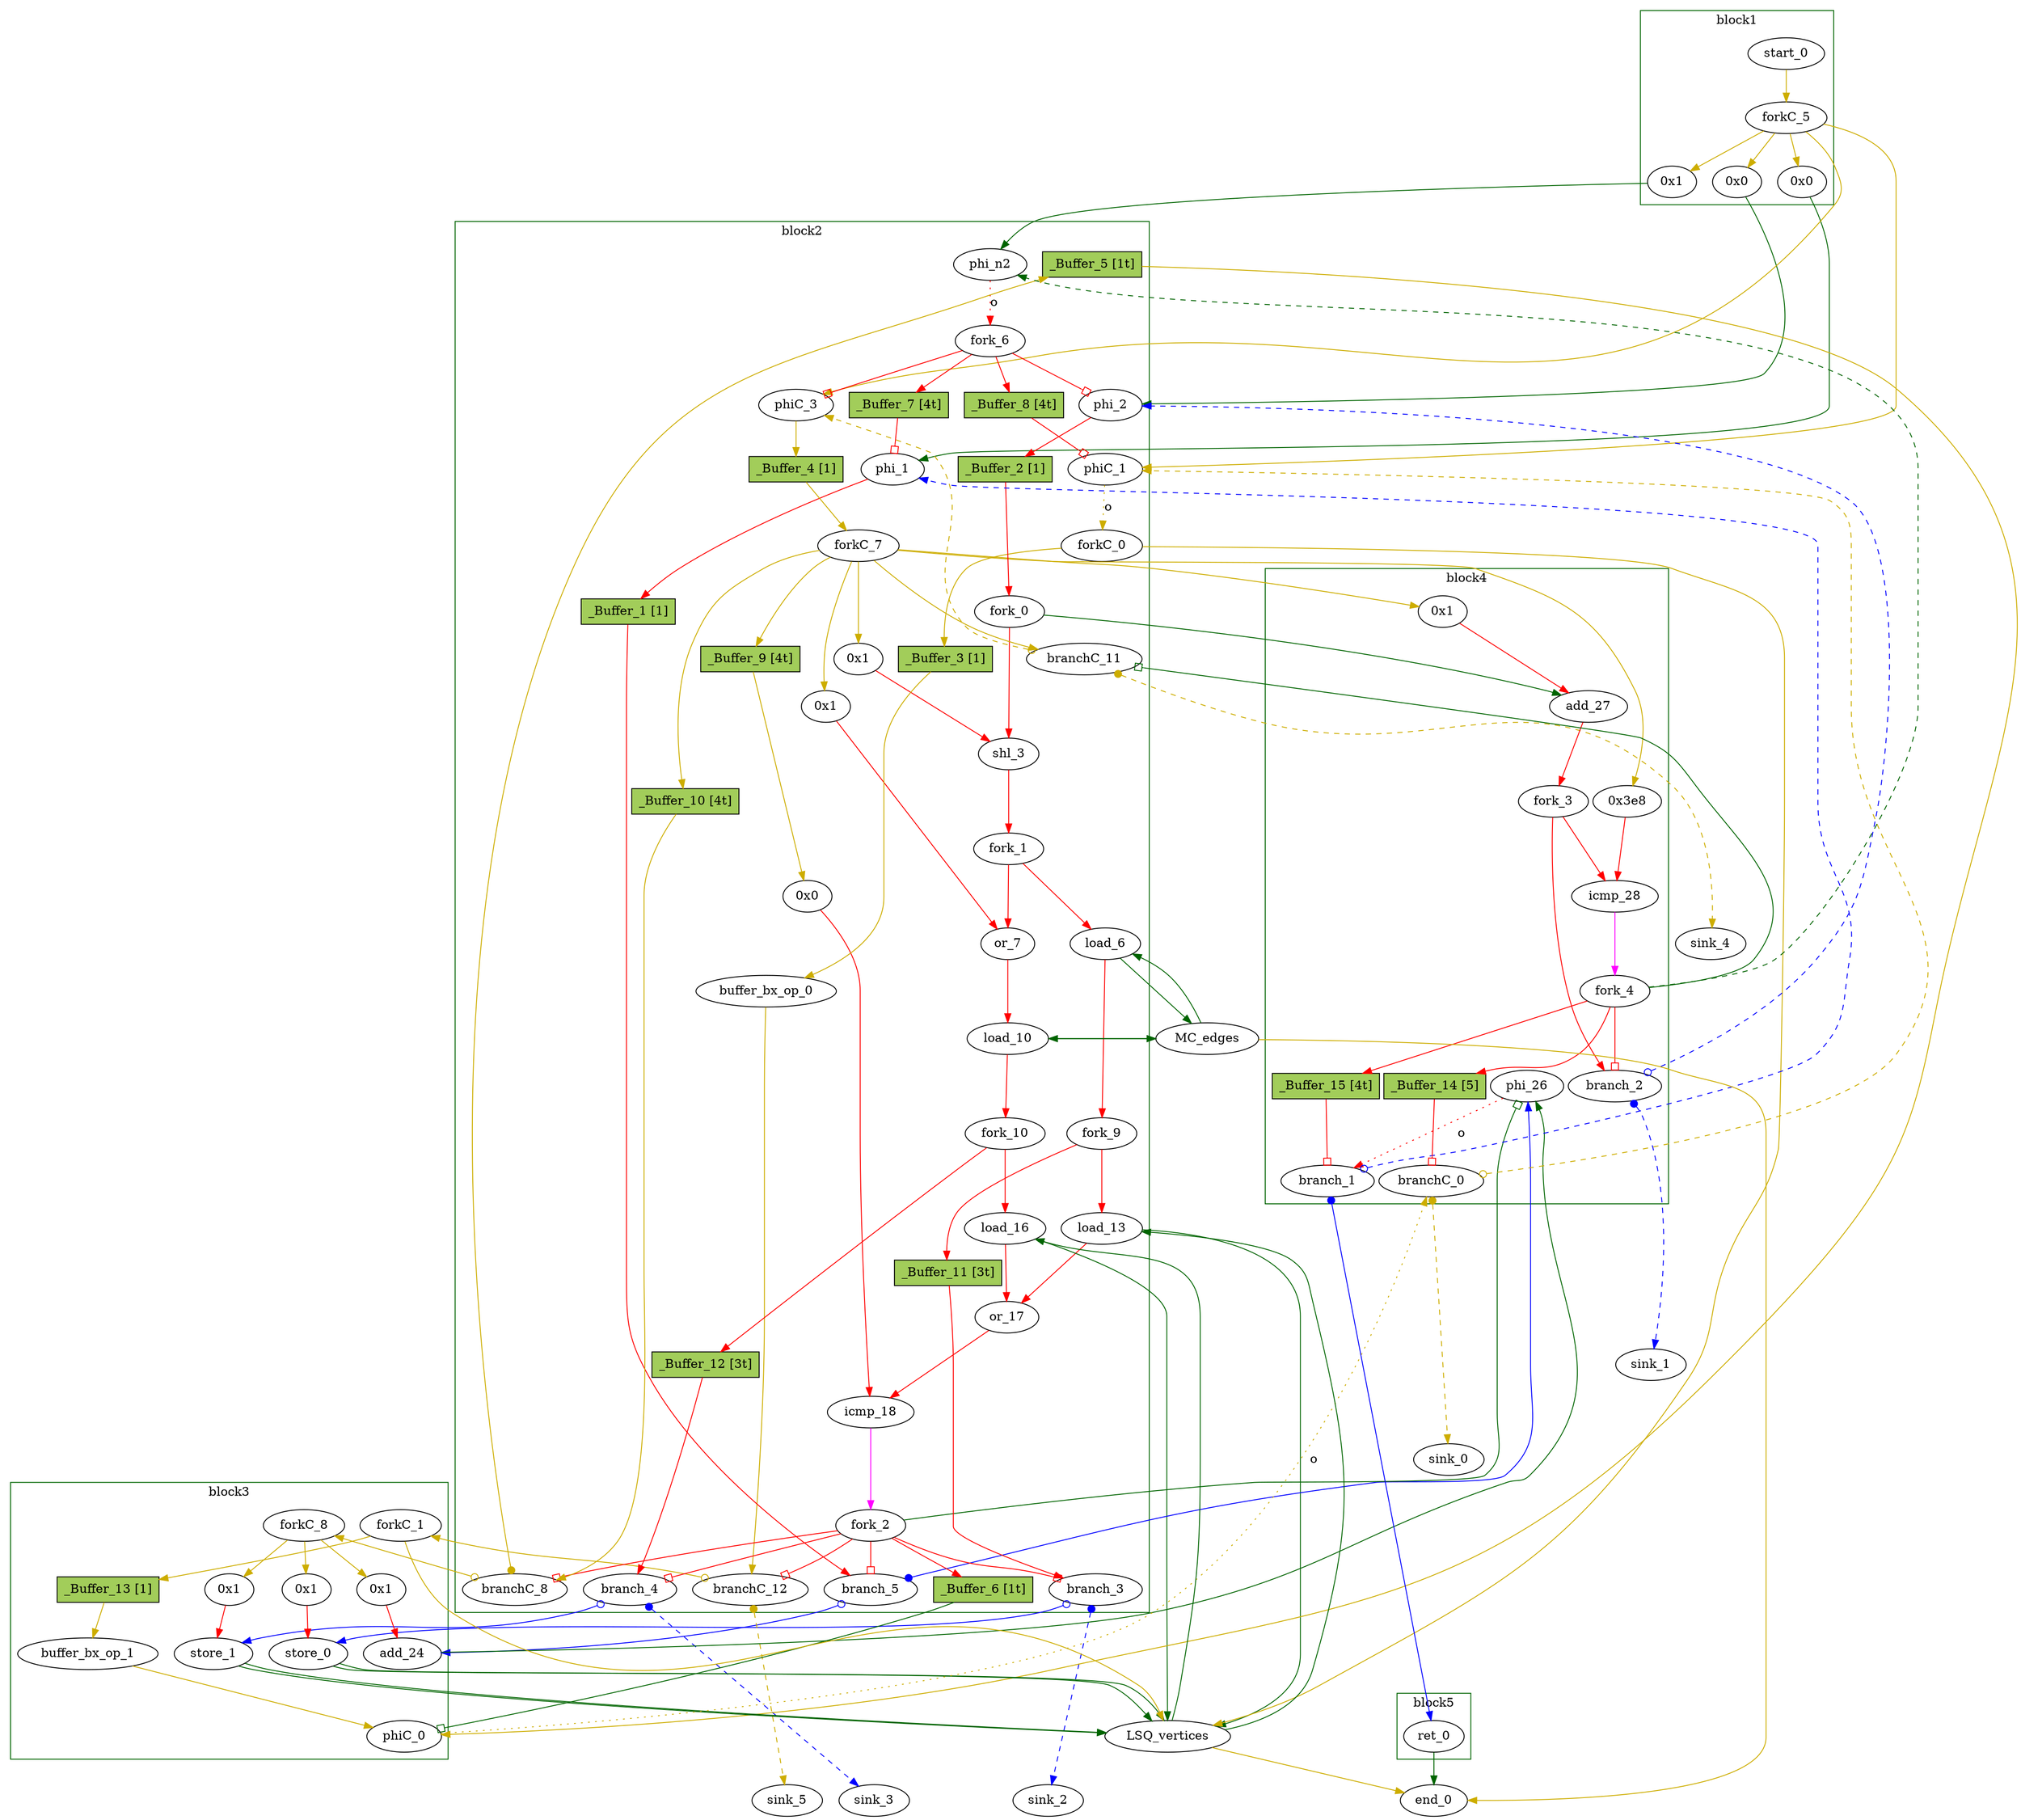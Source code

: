 // Number of blocks: 81
// Number of channels: 140
Digraph G {

  // Blocks
subgraph cluster_1 {
color = "darkgreen"
label = "block1"
  cst_0 [type=Constant, in="in1:32", out="out1:32", bbID = 1, value="0x0", label="0x0",  shape=oval];
  cst_1 [type=Constant, in="in1:32", out="out1:32", bbID = 1, value="0x0", label="0x0",  shape=oval];
  start_0 [type=Entry, in="in1:0", out="out1:0", bbID = 1,  shape=oval];
  cst_10 [type=Constant, in="in1:32", out="out1:32", bbID = 1, value="0x1", label="0x1",  shape=oval];
  forkC_5 [type=Fork, in="in1:0", out="out1:0 out2:0 out3:0 out4:0 out5:0", bbID = 1,  shape=oval];
}
subgraph cluster_2 {
color = "darkgreen"
label = "block2"
  phi_1 [type=Mux, in="in1?:1 in2:32 in3:32", out="out1:32", delay=0.366, bbID = 2, retimingDiff=3.5,  shape=oval];
  phi_2 [type=Mux, in="in1?:1 in2:32 in3:32", out="out1:32", delay=0.366, bbID = 2,  shape=oval];
  cst_2 [type=Constant, in="in1:32", out="out1:32", bbID = 2, value="0x1", label="0x1", retimingDiff=1,  shape=oval];
  shl_3 [type=Operator, in="in1:32 in2:32", out="out1:32", op = "shl_op", bbID = 2, retimingDiff=1,  shape=oval];
  load_6 [type=Operator, in="in1:32 in2:32", out="out1:32 out2:32", op = "mc_load_op", latency=2, bbID = 2, portID = 0, offset = 0, retimingDiff=1,  shape=oval];
  cst_3 [type=Constant, in="in1:32", out="out1:32", bbID = 2, value="0x1", label="0x1", retimingDiff=1,  shape=oval];
  or_7 [type=Operator, in="in1:32 in2:32", out="out1:32", op = "or_op", bbID = 2, retimingDiff=1,  shape=oval];
  load_10 [type=Operator, in="in1:32 in2:32", out="out1:32 out2:32", op = "mc_load_op", latency=2, bbID = 2, portID = 1, offset = 0, retimingDiff=1,  shape=oval];
  load_13 [type=Operator, in="in1:32 in2:32", out="out1:32 out2:32", op = "lsq_load_op", latency=5, bbID = 2, portID = 0, offset = 0, retimingDiff=2.5,  shape=oval];
  load_16 [type=Operator, in="in1:32 in2:32", out="out1:32 out2:32", op = "lsq_load_op", latency=5, bbID = 2, portID = 1, offset = 0, retimingDiff=2.5,  shape=oval];
  or_17 [type=Operator, in="in1:32 in2:32", out="out1:32", op = "or_op", bbID = 2, retimingDiff=4.5,  shape=oval];
  cst_4 [type=Constant, in="in1:32", out="out1:32", bbID = 2, value="0x0", label="0x0", retimingDiff=4.5,  shape=oval];
  icmp_18 [type=Operator, in="in1:32 in2:32", out="out1:1", op = "icmp_eq_op", delay=1.53, bbID = 2, retimingDiff=4.5,  shape=oval];
  forkC_0 [type=Fork, in="in1:0", out="out1:0 out2:0", bbID = 2, retimingDiff=4,  shape=oval];
  buffer_bx_op_0 [type=Operator, in="in1:0", out="out1:0", op = "buffer_bx_op", latency=1, bbID = 2, retimingDiff=0.5,  shape=oval];
  phiC_1 [type=Mux, in="in1?:1 in2:0 in3:0", out="out1:0", delay=0.166, bbID = 2, retimingDiff=4,  shape=oval];
  phi_n2 [type=Merge, in="in1:32 in2:32*i", out="out1:32", delay=0.366, bbID = 2,  shape=oval];
  phiC_3 [type=Mux, in="in1?:1 in2:0 in3:0", out="out1:0", delay=0.166, bbID = 2,  shape=oval];
  branch_3 [type=Branch, in="in1:32 in2?:1*i", out="out1+:32 out2-:32", bbID = 2, retimingDiff=4.5,  shape=oval];
  branch_4 [type=Branch, in="in1:32 in2?:1*i", out="out1+:32 out2-:32", bbID = 2, retimingDiff=4.5,  shape=oval];
  branch_5 [type=Branch, in="in1:32 in2?:1*i", out="out1+:32 out2-:32", bbID = 2, retimingDiff=4.5,  shape=oval];
  branchC_8 [type=Branch, in="in1:0 in2?:1*i", out="out1+:0 out2-:0", bbID = 2, retimingDiff=4.5,  shape=oval];
  branchC_11 [type=Branch, in="in1:0 in2?:1*i", out="out1+:0 out2-:0", bbID = 2, retimingDiff=1,  shape=oval];
  branchC_12 [type=Branch, in="in1:0 in2?:1*i", out="out1+:0 out2-:0", bbID = 2, retimingDiff=4.5,  shape=oval];
  fork_0 [type=Fork, in="in1:32", out="out1:32 out2:32", bbID = 2, retimingDiff=1,  shape=oval];
  fork_1 [type=Fork, in="in1:32", out="out1:32 out2:32", bbID = 2, retimingDiff=1,  shape=oval];
  fork_2 [type=Fork, in="in1:32", out="out1:32 out2:32 out3:32 out4:32 out5:32 out6:32 out7:32", bbID = 2, retimingDiff=4.5,  shape=oval];
  fork_6 [type=Fork, in="in1:32", out="out1:32 out2:32 out3:32 out4:32", bbID = 2,  shape=oval];
  forkC_7 [type=Fork, in="in1:0", out="out1:0 out2:0 out3:0 out4:0 out5:0 out6:0 out7:0", bbID = 2, retimingDiff=1,  shape=oval];
  fork_9 [type=Fork, in="in1:32", out="out1:32 out2:32", bbID = 2, retimingDiff=2,  shape=oval];
  fork_10 [type=Fork, in="in1:32", out="out1:32 out2:32", bbID = 2, retimingDiff=2,  shape=oval];
  _Buffer_1 [type=Buffer, in="in1:32", out="out1:32", bbID = 2, slots=1, transparent=false, label="_Buffer_1 [1]",  shape=box, style=filled, fillcolor=darkolivegreen3, height = 0.4];
  _Buffer_2 [type=Buffer, in="in1:32", out="out1:32", bbID = 2, slots=1, transparent=false, label="_Buffer_2 [1]",  shape=box, style=filled, fillcolor=darkolivegreen3, height = 0.4];
  _Buffer_3 [type=Buffer, in="in1:0", out="out1:0", bbID = 2, slots=1, transparent=false, label="_Buffer_3 [1]",  shape=box, style=filled, fillcolor=darkolivegreen3, height = 0.4];
  _Buffer_4 [type=Buffer, in="in1:0", out="out1:0", bbID = 2, slots=1, transparent=false, label="_Buffer_4 [1]",  shape=box, style=filled, fillcolor=darkolivegreen3, height = 0.4];
  _Buffer_5 [type=Buffer, in="in1:0", out="out1:0", bbID = 2, slots=1, transparent=true, label="_Buffer_5 [1t]",  shape=box, style=filled, fillcolor=darkolivegreen3, height = 0.4];
  _Buffer_6 [type=Buffer, in="in1:32", out="out1:32", bbID = 2, slots=1, transparent=true, label="_Buffer_6 [1t]",  shape=box, style=filled, fillcolor=darkolivegreen3, height = 0.4];
  _Buffer_7 [type=Buffer, in="in1:32", out="out1:32", bbID = 2, slots=4, transparent=true, label="_Buffer_7 [4t]",  shape=box, style=filled, fillcolor=darkolivegreen3, height = 0.4];
  _Buffer_8 [type=Buffer, in="in1:32", out="out1:32", bbID = 2, slots=4, transparent=true, label="_Buffer_8 [4t]",  shape=box, style=filled, fillcolor=darkolivegreen3, height = 0.4];
  _Buffer_9 [type=Buffer, in="in1:0", out="out1:0", bbID = 2, slots=4, transparent=true, label="_Buffer_9 [4t]",  shape=box, style=filled, fillcolor=darkolivegreen3, height = 0.4];
  _Buffer_10 [type=Buffer, in="in1:0", out="out1:0", bbID = 2, slots=4, transparent=true, label="_Buffer_10 [4t]",  shape=box, style=filled, fillcolor=darkolivegreen3, height = 0.4];
  _Buffer_11 [type=Buffer, in="in1:32", out="out1:32", bbID = 2, slots=3, transparent=true, label="_Buffer_11 [3t]",  shape=box, style=filled, fillcolor=darkolivegreen3, height = 0.4];
  _Buffer_12 [type=Buffer, in="in1:32", out="out1:32", bbID = 2, slots=3, transparent=true, label="_Buffer_12 [3t]",  shape=box, style=filled, fillcolor=darkolivegreen3, height = 0.4];
}
subgraph cluster_3 {
color = "darkgreen"
label = "block3"
  cst_5 [type=Constant, in="in1:32", out="out1:32", bbID = 3, value="0x1", label="0x1", retimingDiff=4.5,  shape=oval];
  store_0 [type=Operator, in="in1:32 in2:32", out="out1:32 out2:32", op = "lsq_store_op", bbID = 3, portID = 0, offset = 0,  shape=oval];
  cst_6 [type=Constant, in="in1:32", out="out1:32", bbID = 3, value="0x1", label="0x1", retimingDiff=4.5,  shape=oval];
  store_1 [type=Operator, in="in1:32 in2:32", out="out1:32 out2:32", op = "lsq_store_op", bbID = 3, portID = 1, offset = 0,  shape=oval];
  cst_7 [type=Constant, in="in1:32", out="out1:32", bbID = 3, value="0x1", label="0x1", retimingDiff=4.5,  shape=oval];
  add_24 [type=Operator, in="in1:32 in2:32", out="out1:32", op = "add_op", delay=1.693, bbID = 3, retimingDiff=4.5,  shape=oval];
  forkC_1 [type=Fork, in="in1:0", out="out1:0 out2:0", bbID = 3, retimingDiff=4.5,  shape=oval];
  buffer_bx_op_1 [type=Operator, in="in1:0", out="out1:0", op = "buffer_bx_op", latency=1, bbID = 3, retimingDiff=0.5,  shape=oval];
  phiC_0 [type=Mux, in="in1?:1*i in2:0 in3:0", out="out1:0", delay=0.166, bbID = 3, retimingDiff=5,  shape=oval];
  forkC_8 [type=Fork, in="in1:0", out="out1:0 out2:0 out3:0", bbID = 3, retimingDiff=4.5,  shape=oval];
  _Buffer_13 [type=Buffer, in="in1:0", out="out1:0", bbID = 3, slots=1, transparent=false, label="_Buffer_13 [1]",  shape=box, style=filled, fillcolor=darkolivegreen3, height = 0.4];
}
subgraph cluster_4 {
color = "darkgreen"
label = "block4"
  phi_26 [type=Mux, in="in1?:1*i in2:32 in3:32", out="out1:32", delay=0.366, bbID = 4, retimingDiff=4.5,  shape=oval];
  cst_8 [type=Constant, in="in1:32", out="out1:32", bbID = 4, value="0x1", label="0x1", retimingDiff=1,  shape=oval];
  add_27 [type=Operator, in="in1:32 in2:32", out="out1:32", op = "add_op", delay=1.693, bbID = 4, retimingDiff=1,  shape=oval];
  cst_9 [type=Constant, in="in1:32", out="out1:32", bbID = 4, value="0x3e8", label="0x3e8", retimingDiff=1,  shape=oval];
  icmp_28 [type=Operator, in="in1:32 in2:32", out="out1:1", op = "icmp_ult_op", delay=1.53, bbID = 4, retimingDiff=1,  shape=oval];
  branchC_0 [type=Branch, in="in1:0 in2?:1*i", out="out1+:0 out2-:0", bbID = 4, retimingDiff=5,  shape=oval];
  branch_1 [type=Branch, in="in1:32 in2?:1*i", out="out1+:32 out2-:32", bbID = 4, retimingDiff=4.5,  shape=oval];
  branch_2 [type=Branch, in="in1:32 in2?:1*i", out="out1+:32 out2-:32", bbID = 4, retimingDiff=1,  shape=oval];
  fork_3 [type=Fork, in="in1:32", out="out1:32 out2:32", bbID = 4, retimingDiff=1,  shape=oval];
  fork_4 [type=Fork, in="in1:32", out="out1:32 out2:32 out3:32 out4:32 out5:32", bbID = 4, retimingDiff=1,  shape=oval];
  _Buffer_14 [type=Buffer, in="in1:32", out="out1:32", bbID = 4, slots=5, transparent=false, label="_Buffer_14 [5]",  shape=box, style=filled, fillcolor=darkolivegreen3, height = 0.4];
  _Buffer_15 [type=Buffer, in="in1:32", out="out1:32", bbID = 4, slots=4, transparent=true, label="_Buffer_15 [4t]",  shape=box, style=filled, fillcolor=darkolivegreen3, height = 0.4];
}
subgraph cluster_5 {
color = "darkgreen"
label = "block5"
  ret_0 [type=Operator, in="in1:32", out="out1:32", op = "ret_op", bbID = 5,  shape=oval];
}
  LSQ_vertices [type=LSQ, in="in1:0*c0 in2:0*c1 in3:32*l0a in4:32*l1a in5:32*s0a in6:32*s0d in7:32*s1a in8:32*s1d", out="out1:32*l0d out2:32*l1d out3:0*e", bbID = 0, memory = "vertices", bbcount = 2, ldcount = 2, stcount = 2, fifoDepth = 16, numLoads = "{2; 0}", numStores = "{0; 2}", loadOffsets = "{{0;0;0;0;0;0;0;0;0;0;0;0;0;0;0;0};{0;0;0;0;0;0;0;0;0;0;0;0;0;0;0;0}}", storeOffsets = "{{0;0;0;0;0;0;0;0;0;0;0;0;0;0;0;0};{0;0;0;0;0;0;0;0;0;0;0;0;0;0;0;0}}", loadPorts = "{{0;1;0;0;0;0;0;0;0;0;0;0;0;0;0;0};{0;0;0;0;0;0;0;0;0;0;0;0;0;0;0;0}}", storePorts = "{{0;0;0;0;0;0;0;0;0;0;0;0;0;0;0;0};{0;1;0;0;0;0;0;0;0;0;0;0;0;0;0;0}}", ];
  MC_edges [type=MC, in="in1:32*l0a in2:32*l1a", out="out1:32*l0d out2:32*l1d out3:0*e", bbID = 0, memory = "edges", bbcount = 0, ldcount = 2, stcount = 0, ];
  sink_0 [type=Sink, in="in1:0", bbID = 0,  shape=oval];
  sink_1 [type=Sink, in="in1:32", bbID = 0,  shape=oval];
  sink_2 [type=Sink, in="in1:32", bbID = 0,  shape=oval];
  sink_3 [type=Sink, in="in1:32", bbID = 0,  shape=oval];
  sink_4 [type=Sink, in="in1:0", bbID = 0,  shape=oval];
  sink_5 [type=Sink, in="in1:0", bbID = 0,  shape=oval];
  end_0 [type=Exit, in="in1:0*e in2:0*e in3:32", out="out1:32", bbID = 0,  shape=oval];

  // Channels
  cst_0 -> phi_1 [from=out1, to=in3, arrowhead=normal, color=darkgreen];
  cst_1 -> phi_2 [from=out1, to=in3, arrowhead=normal, color=darkgreen];
  start_0 -> forkC_5 [from=out1, to=in1, arrowhead=normal, color=gold3];
  cst_10 -> phi_n2 [from=out1, to=in1, arrowhead=normal, color=darkgreen];
  forkC_5 -> cst_0 [from=out1, to=in1, arrowhead=normal, color=gold3];
  forkC_5 -> cst_1 [from=out2, to=in1, arrowhead=normal, color=gold3];
  forkC_5 -> cst_10 [from=out4, to=in1, arrowhead=normal, color=gold3];
  forkC_5 -> phiC_1 [from=out5, to=in3, arrowhead=normal, color=gold3];
  forkC_5 -> phiC_3 [from=out3, to=in3, arrowhead=normal, color=gold3];
  phi_1 -> _Buffer_1 [from=out1, to=in1, arrowhead=normal, color=red];
  phi_2 -> _Buffer_2 [from=out1, to=in1, arrowhead=normal, color=red];
  cst_2 -> shl_3 [from=out1, to=in2, arrowhead=normal, color=red];
  shl_3 -> fork_1 [from=out1, to=in1, arrowhead=normal, color=red];
  load_6 -> fork_9 [from=out1, to=in1, arrowhead=normal, color=red];
  load_6 -> MC_edges [from=out2, to=in1, arrowhead=normal, color=darkgreen];
  cst_3 -> or_7 [from=out1, to=in2, arrowhead=normal, color=red];
  or_7 -> load_10 [from=out1, to=in2, arrowhead=normal, color=red];
  load_10 -> fork_10 [from=out1, to=in1, arrowhead=normal, color=red];
  load_10 -> MC_edges [from=out2, to=in2, arrowhead=normal, color=darkgreen];
  load_13 -> or_17 [from=out1, to=in1, arrowhead=normal, color=red];
  load_13 -> LSQ_vertices [from=out2, to=in3, arrowhead=normal, color=darkgreen];
  load_16 -> or_17 [from=out1, to=in2, arrowhead=normal, color=red];
  load_16 -> LSQ_vertices [from=out2, to=in4, arrowhead=normal, color=darkgreen];
  or_17 -> icmp_18 [from=out1, to=in1, arrowhead=normal, color=red];
  cst_4 -> icmp_18 [from=out1, to=in2, arrowhead=normal, color=red];
  icmp_18 -> fork_2 [from=out1, to=in1, arrowhead=normal, color=magenta];
  forkC_0 -> _Buffer_3 [from=out1, to=in1, arrowhead=normal, color=gold3];
  forkC_0 -> LSQ_vertices [from=out2, to=in1, arrowhead=normal, color=gold3];
  buffer_bx_op_0 -> branchC_12 [from=out1, to=in1, arrowhead=normal, color=gold3];
  phiC_1 -> forkC_0 [from=out1, to=in1, arrowhead=normal, color=gold3, slots=1, style=dotted, label="o", transparent=true];
  phi_n2 -> fork_6 [from=out1, to=in1, arrowhead=normal, color=red, slots=1, style=dotted, label="o", transparent=true];
  phiC_3 -> _Buffer_4 [from=out1, to=in1, arrowhead=normal, color=gold3];
  branch_3 -> store_0 [from=out2, to=in2, dir=both, arrowtail=odot, arrowhead=normal, color=blue];
  branch_3 -> sink_2 [from=out1, to=in1, dir=both, arrowtail=dot, arrowhead=normal, color=blue, style=dashed, minlen = 3];
  branch_4 -> store_1 [from=out2, to=in2, dir=both, arrowtail=odot, arrowhead=normal, color=blue];
  branch_4 -> sink_3 [from=out1, to=in1, dir=both, arrowtail=dot, arrowhead=normal, color=blue, style=dashed, minlen = 3];
  branch_5 -> add_24 [from=out2, to=in1, dir=both, arrowtail=odot, arrowhead=normal, color=blue];
  branch_5 -> phi_26 [from=out1, to=in3, dir=both, arrowtail=dot, arrowhead=normal, color=blue];
  branchC_8 -> _Buffer_5 [from=out1, to=in1, dir=both, arrowtail=dot, arrowhead=normal, color=gold3, constraint=false];
  branchC_8 -> forkC_8 [from=out2, to=in1, dir=both, arrowtail=odot, arrowhead=normal, color=gold3];
  branchC_11 -> phiC_3 [from=out2, to=in2, dir=both, arrowtail=odot, arrowhead=normal, color=gold3, constraint=false, style=dashed, minlen = 3];
  branchC_11 -> sink_4 [from=out1, to=in1, dir=both, arrowtail=dot, arrowhead=normal, color=gold3, style=dashed, minlen = 3];
  branchC_12 -> forkC_1 [from=out2, to=in1, dir=both, arrowtail=odot, arrowhead=normal, color=gold3];
  branchC_12 -> sink_5 [from=out1, to=in1, dir=both, arrowtail=dot, arrowhead=normal, color=gold3, style=dashed, minlen = 3];
  fork_0 -> shl_3 [from=out1, to=in1, arrowhead=normal, color=red];
  fork_0 -> add_27 [from=out2, to=in1, arrowhead=normal, color=darkgreen];
  fork_1 -> load_6 [from=out2, to=in2, arrowhead=normal, color=red];
  fork_1 -> or_7 [from=out1, to=in1, arrowhead=normal, color=red];
  fork_2 -> branch_3 [from=out2, to=in2, arrowhead=obox, color=red];
  fork_2 -> branch_4 [from=out3, to=in2, arrowhead=obox, color=red];
  fork_2 -> branch_5 [from=out4, to=in2, arrowhead=obox, color=red];
  fork_2 -> branchC_8 [from=out5, to=in2, arrowhead=obox, color=red];
  fork_2 -> branchC_12 [from=out6, to=in2, arrowhead=obox, color=red];
  fork_2 -> _Buffer_6 [from=out1, to=in1, arrowhead=normal, color=red];
  fork_2 -> phi_26 [from=out7, to=in1, arrowhead=obox, color=darkgreen];
  fork_6 -> _Buffer_7 [from=out2, to=in1, arrowhead=normal, color=red];
  fork_6 -> phi_2 [from=out3, to=in1, arrowhead=obox, color=red];
  fork_6 -> _Buffer_8 [from=out1, to=in1, arrowhead=normal, color=red];
  fork_6 -> phiC_3 [from=out4, to=in1, arrowhead=obox, color=red];
  forkC_7 -> cst_2 [from=out1, to=in1, arrowhead=normal, color=gold3];
  forkC_7 -> cst_3 [from=out3, to=in1, arrowhead=normal, color=gold3];
  forkC_7 -> _Buffer_9 [from=out4, to=in1, arrowhead=normal, color=gold3];
  forkC_7 -> _Buffer_10 [from=out5, to=in1, arrowhead=normal, color=gold3];
  forkC_7 -> branchC_11 [from=out2, to=in1, arrowhead=normal, color=gold3];
  forkC_7 -> cst_8 [from=out6, to=in1, arrowhead=normal, color=gold3];
  forkC_7 -> cst_9 [from=out7, to=in1, arrowhead=normal, color=gold3];
  fork_9 -> load_13 [from=out1, to=in2, arrowhead=normal, color=red];
  fork_9 -> _Buffer_11 [from=out2, to=in1, arrowhead=normal, color=red];
  fork_10 -> load_16 [from=out1, to=in2, arrowhead=normal, color=red];
  fork_10 -> _Buffer_12 [from=out2, to=in1, arrowhead=normal, color=red];
  cst_5 -> store_0 [from=out1, to=in1, arrowhead=normal, color=red];
  store_0 -> LSQ_vertices [from=out2, to=in5, arrowhead=normal, color=darkgreen];
  store_0 -> LSQ_vertices [from=out1, to=in6, arrowhead=normal, color=darkgreen];
  cst_6 -> store_1 [from=out1, to=in1, arrowhead=normal, color=red];
  store_1 -> LSQ_vertices [from=out2, to=in7, arrowhead=normal, color=darkgreen];
  store_1 -> LSQ_vertices [from=out1, to=in8, arrowhead=normal, color=darkgreen];
  cst_7 -> add_24 [from=out1, to=in2, arrowhead=normal, color=red];
  add_24 -> phi_26 [from=out1, to=in2, arrowhead=normal, color=darkgreen];
  forkC_1 -> _Buffer_13 [from=out1, to=in1, arrowhead=normal, color=gold3];
  forkC_1 -> LSQ_vertices [from=out2, to=in2, arrowhead=normal, color=gold3];
  buffer_bx_op_1 -> phiC_0 [from=out1, to=in2, arrowhead=normal, color=gold3];
  phiC_0 -> branchC_0 [from=out1, to=in1, arrowhead=normal, color=gold3, slots=1, style=dotted, label="o", transparent=true];
  forkC_8 -> cst_5 [from=out1, to=in1, arrowhead=normal, color=gold3];
  forkC_8 -> cst_6 [from=out2, to=in1, arrowhead=normal, color=gold3];
  forkC_8 -> cst_7 [from=out3, to=in1, arrowhead=normal, color=gold3];
  phi_26 -> branch_1 [from=out1, to=in1, arrowhead=normal, color=red, slots=1, style=dotted, label="o", transparent=true];
  cst_8 -> add_27 [from=out1, to=in2, arrowhead=normal, color=red];
  add_27 -> fork_3 [from=out1, to=in1, arrowhead=normal, color=red];
  cst_9 -> icmp_28 [from=out1, to=in2, arrowhead=normal, color=red];
  icmp_28 -> fork_4 [from=out1, to=in1, arrowhead=normal, color=magenta];
  branchC_0 -> phiC_1 [from=out2, to=in2, dir=both, arrowtail=odot, arrowhead=normal, color=gold3, style=dashed, minlen = 3];
  branchC_0 -> sink_0 [from=out1, to=in1, dir=both, arrowtail=dot, arrowhead=normal, color=gold3, style=dashed, minlen = 3];
  branch_1 -> phi_1 [from=out2, to=in2, dir=both, arrowtail=odot, arrowhead=normal, color=blue, style=dashed, minlen = 3];
  branch_1 -> ret_0 [from=out1, to=in1, dir=both, arrowtail=dot, arrowhead=normal, color=blue];
  branch_2 -> phi_2 [from=out2, to=in2, dir=both, arrowtail=odot, arrowhead=normal, color=blue, style=dashed, minlen = 3];
  branch_2 -> sink_1 [from=out1, to=in1, dir=both, arrowtail=dot, arrowhead=normal, color=blue, style=dashed, minlen = 3];
  fork_3 -> icmp_28 [from=out1, to=in1, arrowhead=normal, color=red];
  fork_3 -> branch_2 [from=out2, to=in1, arrowhead=normal, color=red];
  fork_4 -> phi_n2 [from=out2, to=in2, arrowhead=normal, color=darkgreen, style=dashed, minlen = 3];
  fork_4 -> branchC_11 [from=out5, to=in2, arrowhead=obox, color=darkgreen];
  fork_4 -> _Buffer_14 [from=out1, to=in1, arrowhead=normal, color=red];
  fork_4 -> _Buffer_15 [from=out3, to=in1, arrowhead=normal, color=red];
  fork_4 -> branch_2 [from=out4, to=in2, arrowhead=obox, color=red];
  ret_0 -> end_0 [from=out1, to=in3, arrowhead=normal, color=darkgreen];
  LSQ_vertices -> load_13 [from=out1, to=in1, arrowhead=normal, color=darkgreen];
  LSQ_vertices -> load_16 [from=out2, to=in1, arrowhead=normal, color=darkgreen];
  LSQ_vertices -> end_0 [from=out3, to=in1, arrowhead=normal, color=gold3];
  MC_edges -> load_6 [from=out1, to=in1, arrowhead=normal, color=darkgreen];
  MC_edges -> load_10 [from=out2, to=in1, arrowhead=normal, color=darkgreen];
  MC_edges -> end_0 [from=out3, to=in2, arrowhead=normal, color=gold3];
  _Buffer_1 -> branch_5 [from=out1, to=in1, arrowhead=normal, color=red];
  _Buffer_2 -> fork_0 [from=out1, to=in1, arrowhead=normal, color=red];
  _Buffer_3 -> buffer_bx_op_0 [from=out1, to=in1, arrowhead=normal, color=gold3];
  _Buffer_4 -> forkC_7 [from=out1, to=in1, arrowhead=normal, color=gold3];
  _Buffer_5 -> phiC_0 [from=out1, to=in3, arrowhead=normal, color=gold3];
  _Buffer_6 -> phiC_0 [from=out1, to=in1, arrowhead=obox, color=darkgreen];
  _Buffer_7 -> phi_1 [from=out1, to=in1, arrowhead=obox, color=red];
  _Buffer_8 -> phiC_1 [from=out1, to=in1, arrowhead=obox, color=red];
  _Buffer_9 -> cst_4 [from=out1, to=in1, arrowhead=normal, color=gold3];
  _Buffer_10 -> branchC_8 [from=out1, to=in1, arrowhead=normal, color=gold3];
  _Buffer_11 -> branch_3 [from=out1, to=in1, arrowhead=normal, color=red];
  _Buffer_12 -> branch_4 [from=out1, to=in1, arrowhead=normal, color=red];
  _Buffer_13 -> buffer_bx_op_1 [from=out1, to=in1, arrowhead=normal, color=gold3];
  _Buffer_14 -> branchC_0 [from=out1, to=in2, arrowhead=obox, color=red];
  _Buffer_15 -> branch_1 [from=out1, to=in2, arrowhead=obox, color=red];
}
